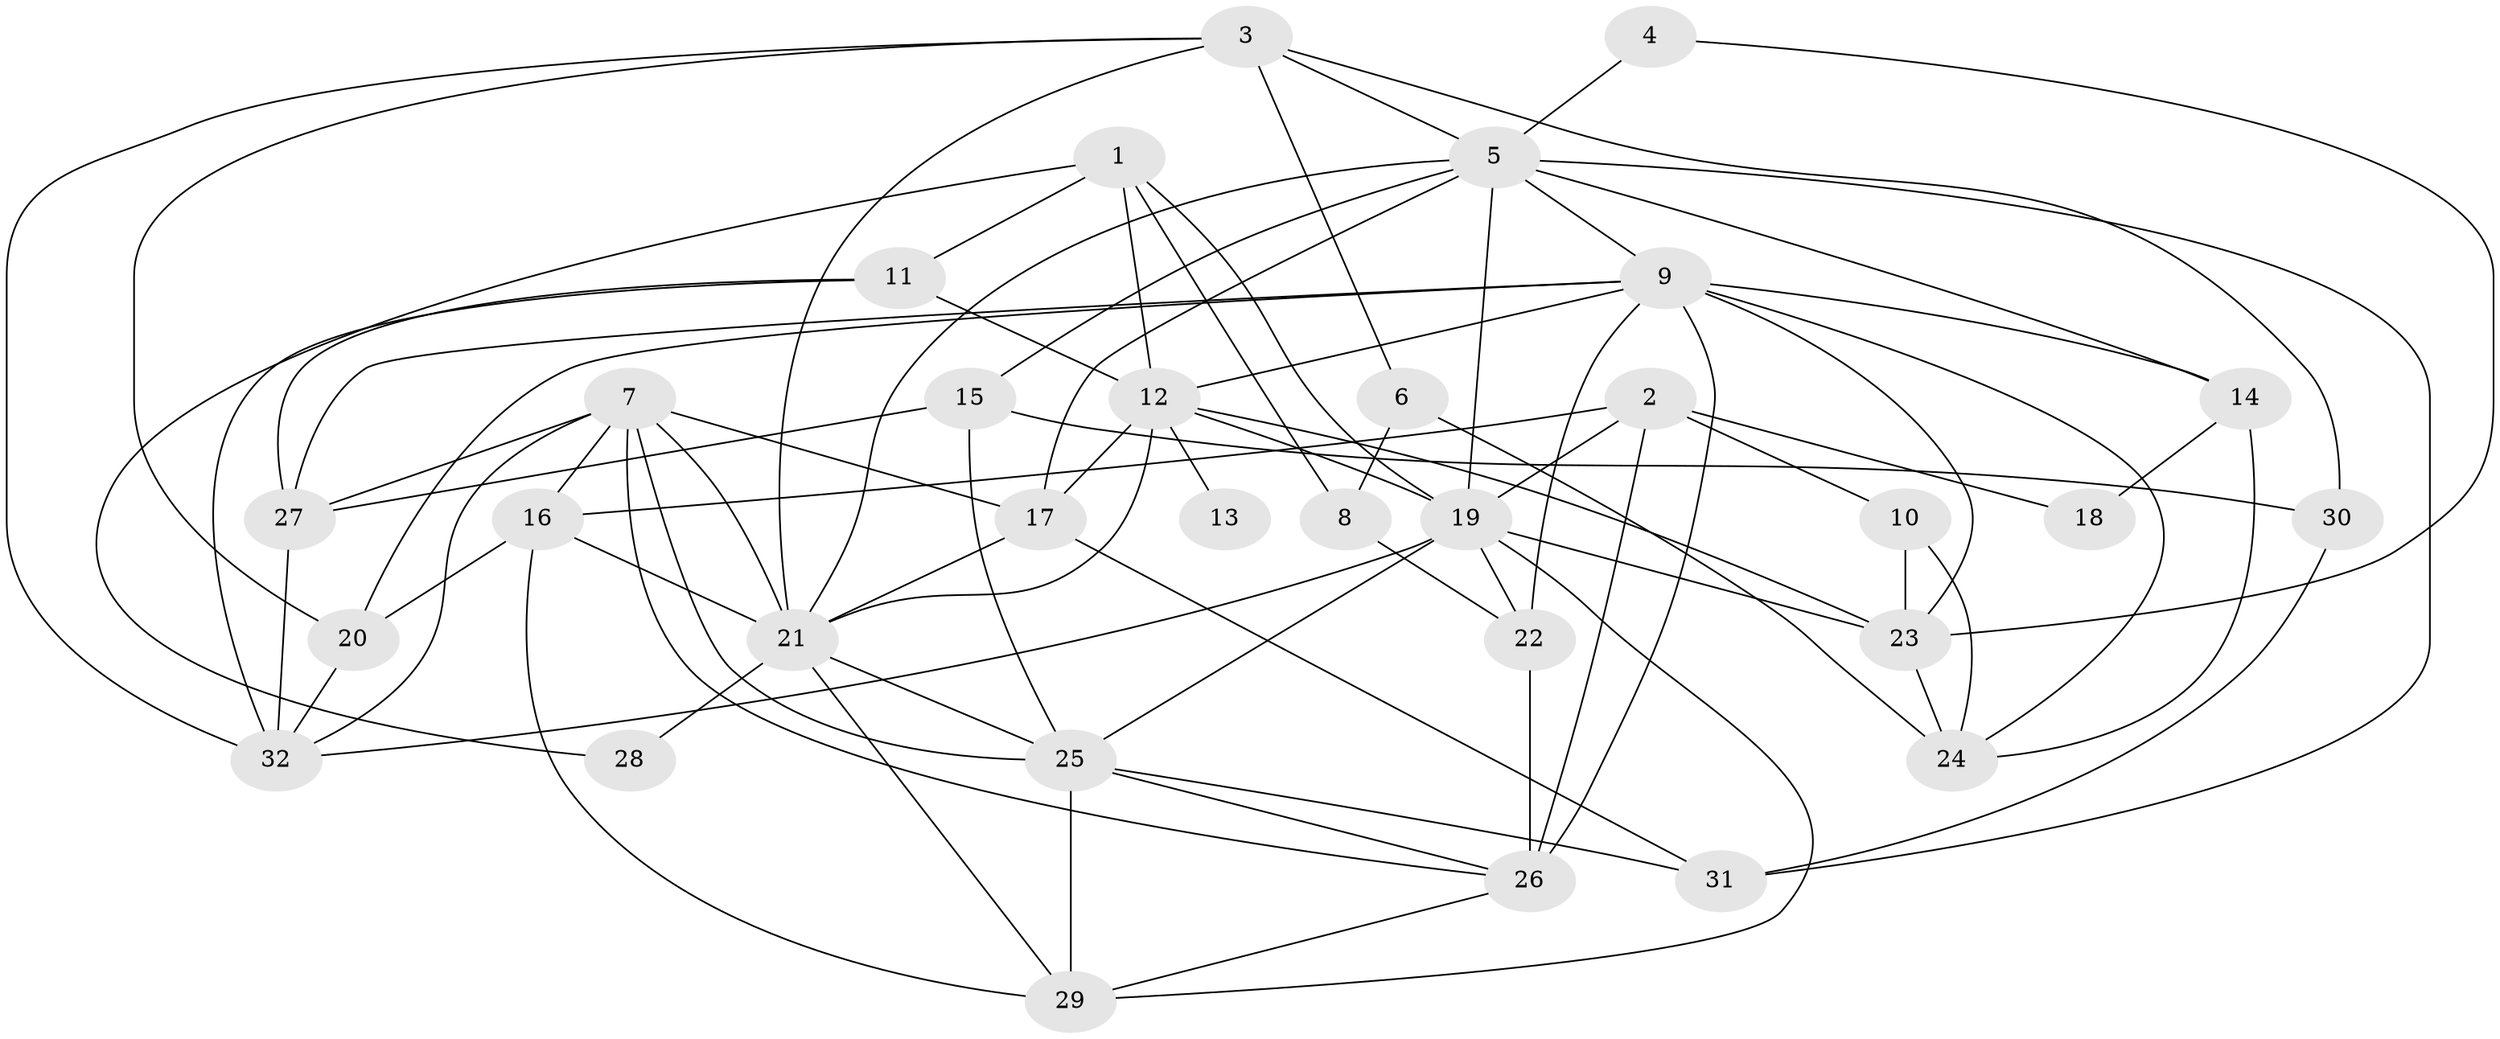 // original degree distribution, {3: 0.32075471698113206, 6: 0.1509433962264151, 4: 0.24528301886792453, 2: 0.11320754716981132, 5: 0.1320754716981132, 7: 0.03773584905660377}
// Generated by graph-tools (version 1.1) at 2025/37/03/04/25 23:37:02]
// undirected, 32 vertices, 80 edges
graph export_dot {
  node [color=gray90,style=filled];
  1;
  2;
  3;
  4;
  5;
  6;
  7;
  8;
  9;
  10;
  11;
  12;
  13;
  14;
  15;
  16;
  17;
  18;
  19;
  20;
  21;
  22;
  23;
  24;
  25;
  26;
  27;
  28;
  29;
  30;
  31;
  32;
  1 -- 8 [weight=1.0];
  1 -- 11 [weight=1.0];
  1 -- 12 [weight=1.0];
  1 -- 19 [weight=1.0];
  1 -- 28 [weight=1.0];
  2 -- 10 [weight=1.0];
  2 -- 16 [weight=1.0];
  2 -- 18 [weight=1.0];
  2 -- 19 [weight=1.0];
  2 -- 26 [weight=1.0];
  3 -- 5 [weight=1.0];
  3 -- 6 [weight=1.0];
  3 -- 20 [weight=1.0];
  3 -- 21 [weight=1.0];
  3 -- 30 [weight=1.0];
  3 -- 32 [weight=1.0];
  4 -- 5 [weight=1.0];
  4 -- 23 [weight=1.0];
  5 -- 9 [weight=1.0];
  5 -- 14 [weight=1.0];
  5 -- 15 [weight=1.0];
  5 -- 17 [weight=1.0];
  5 -- 19 [weight=1.0];
  5 -- 21 [weight=1.0];
  5 -- 31 [weight=2.0];
  6 -- 8 [weight=1.0];
  6 -- 24 [weight=2.0];
  7 -- 16 [weight=1.0];
  7 -- 17 [weight=1.0];
  7 -- 21 [weight=1.0];
  7 -- 25 [weight=1.0];
  7 -- 26 [weight=1.0];
  7 -- 27 [weight=1.0];
  7 -- 32 [weight=1.0];
  8 -- 22 [weight=1.0];
  9 -- 12 [weight=1.0];
  9 -- 14 [weight=1.0];
  9 -- 20 [weight=1.0];
  9 -- 22 [weight=1.0];
  9 -- 23 [weight=1.0];
  9 -- 24 [weight=1.0];
  9 -- 26 [weight=2.0];
  9 -- 27 [weight=1.0];
  10 -- 23 [weight=1.0];
  10 -- 24 [weight=1.0];
  11 -- 12 [weight=1.0];
  11 -- 27 [weight=1.0];
  11 -- 32 [weight=1.0];
  12 -- 13 [weight=2.0];
  12 -- 17 [weight=1.0];
  12 -- 19 [weight=1.0];
  12 -- 21 [weight=1.0];
  12 -- 23 [weight=1.0];
  14 -- 18 [weight=1.0];
  14 -- 24 [weight=1.0];
  15 -- 25 [weight=1.0];
  15 -- 27 [weight=1.0];
  15 -- 30 [weight=1.0];
  16 -- 20 [weight=1.0];
  16 -- 21 [weight=1.0];
  16 -- 29 [weight=1.0];
  17 -- 21 [weight=1.0];
  17 -- 31 [weight=1.0];
  19 -- 22 [weight=1.0];
  19 -- 23 [weight=1.0];
  19 -- 25 [weight=1.0];
  19 -- 29 [weight=1.0];
  19 -- 32 [weight=1.0];
  20 -- 32 [weight=1.0];
  21 -- 25 [weight=1.0];
  21 -- 28 [weight=1.0];
  21 -- 29 [weight=1.0];
  22 -- 26 [weight=1.0];
  23 -- 24 [weight=1.0];
  25 -- 26 [weight=1.0];
  25 -- 29 [weight=1.0];
  25 -- 31 [weight=1.0];
  26 -- 29 [weight=1.0];
  27 -- 32 [weight=1.0];
  30 -- 31 [weight=1.0];
}
